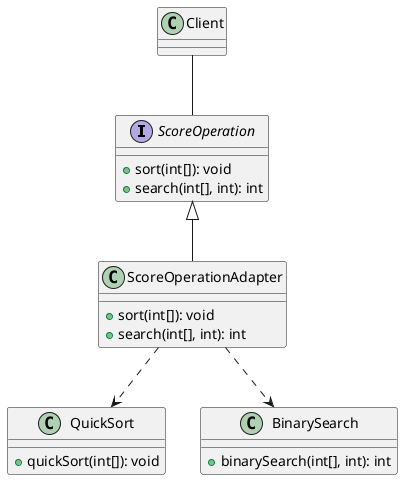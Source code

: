 @startuml
interface ScoreOperation {
    + sort(int[]): void
    + search(int[], int): int
}
class Client
class QuickSort {
    + quickSort(int[]): void
}

class BinarySearch {
    + binarySearch(int[], int): int
}

class ScoreOperationAdapter {
    + sort(int[]): void
    + search(int[], int): int
}

Client -- ScoreOperation
ScoreOperation <|-- ScoreOperationAdapter
ScoreOperationAdapter ..> QuickSort
ScoreOperationAdapter ..> BinarySearch
@enduml
